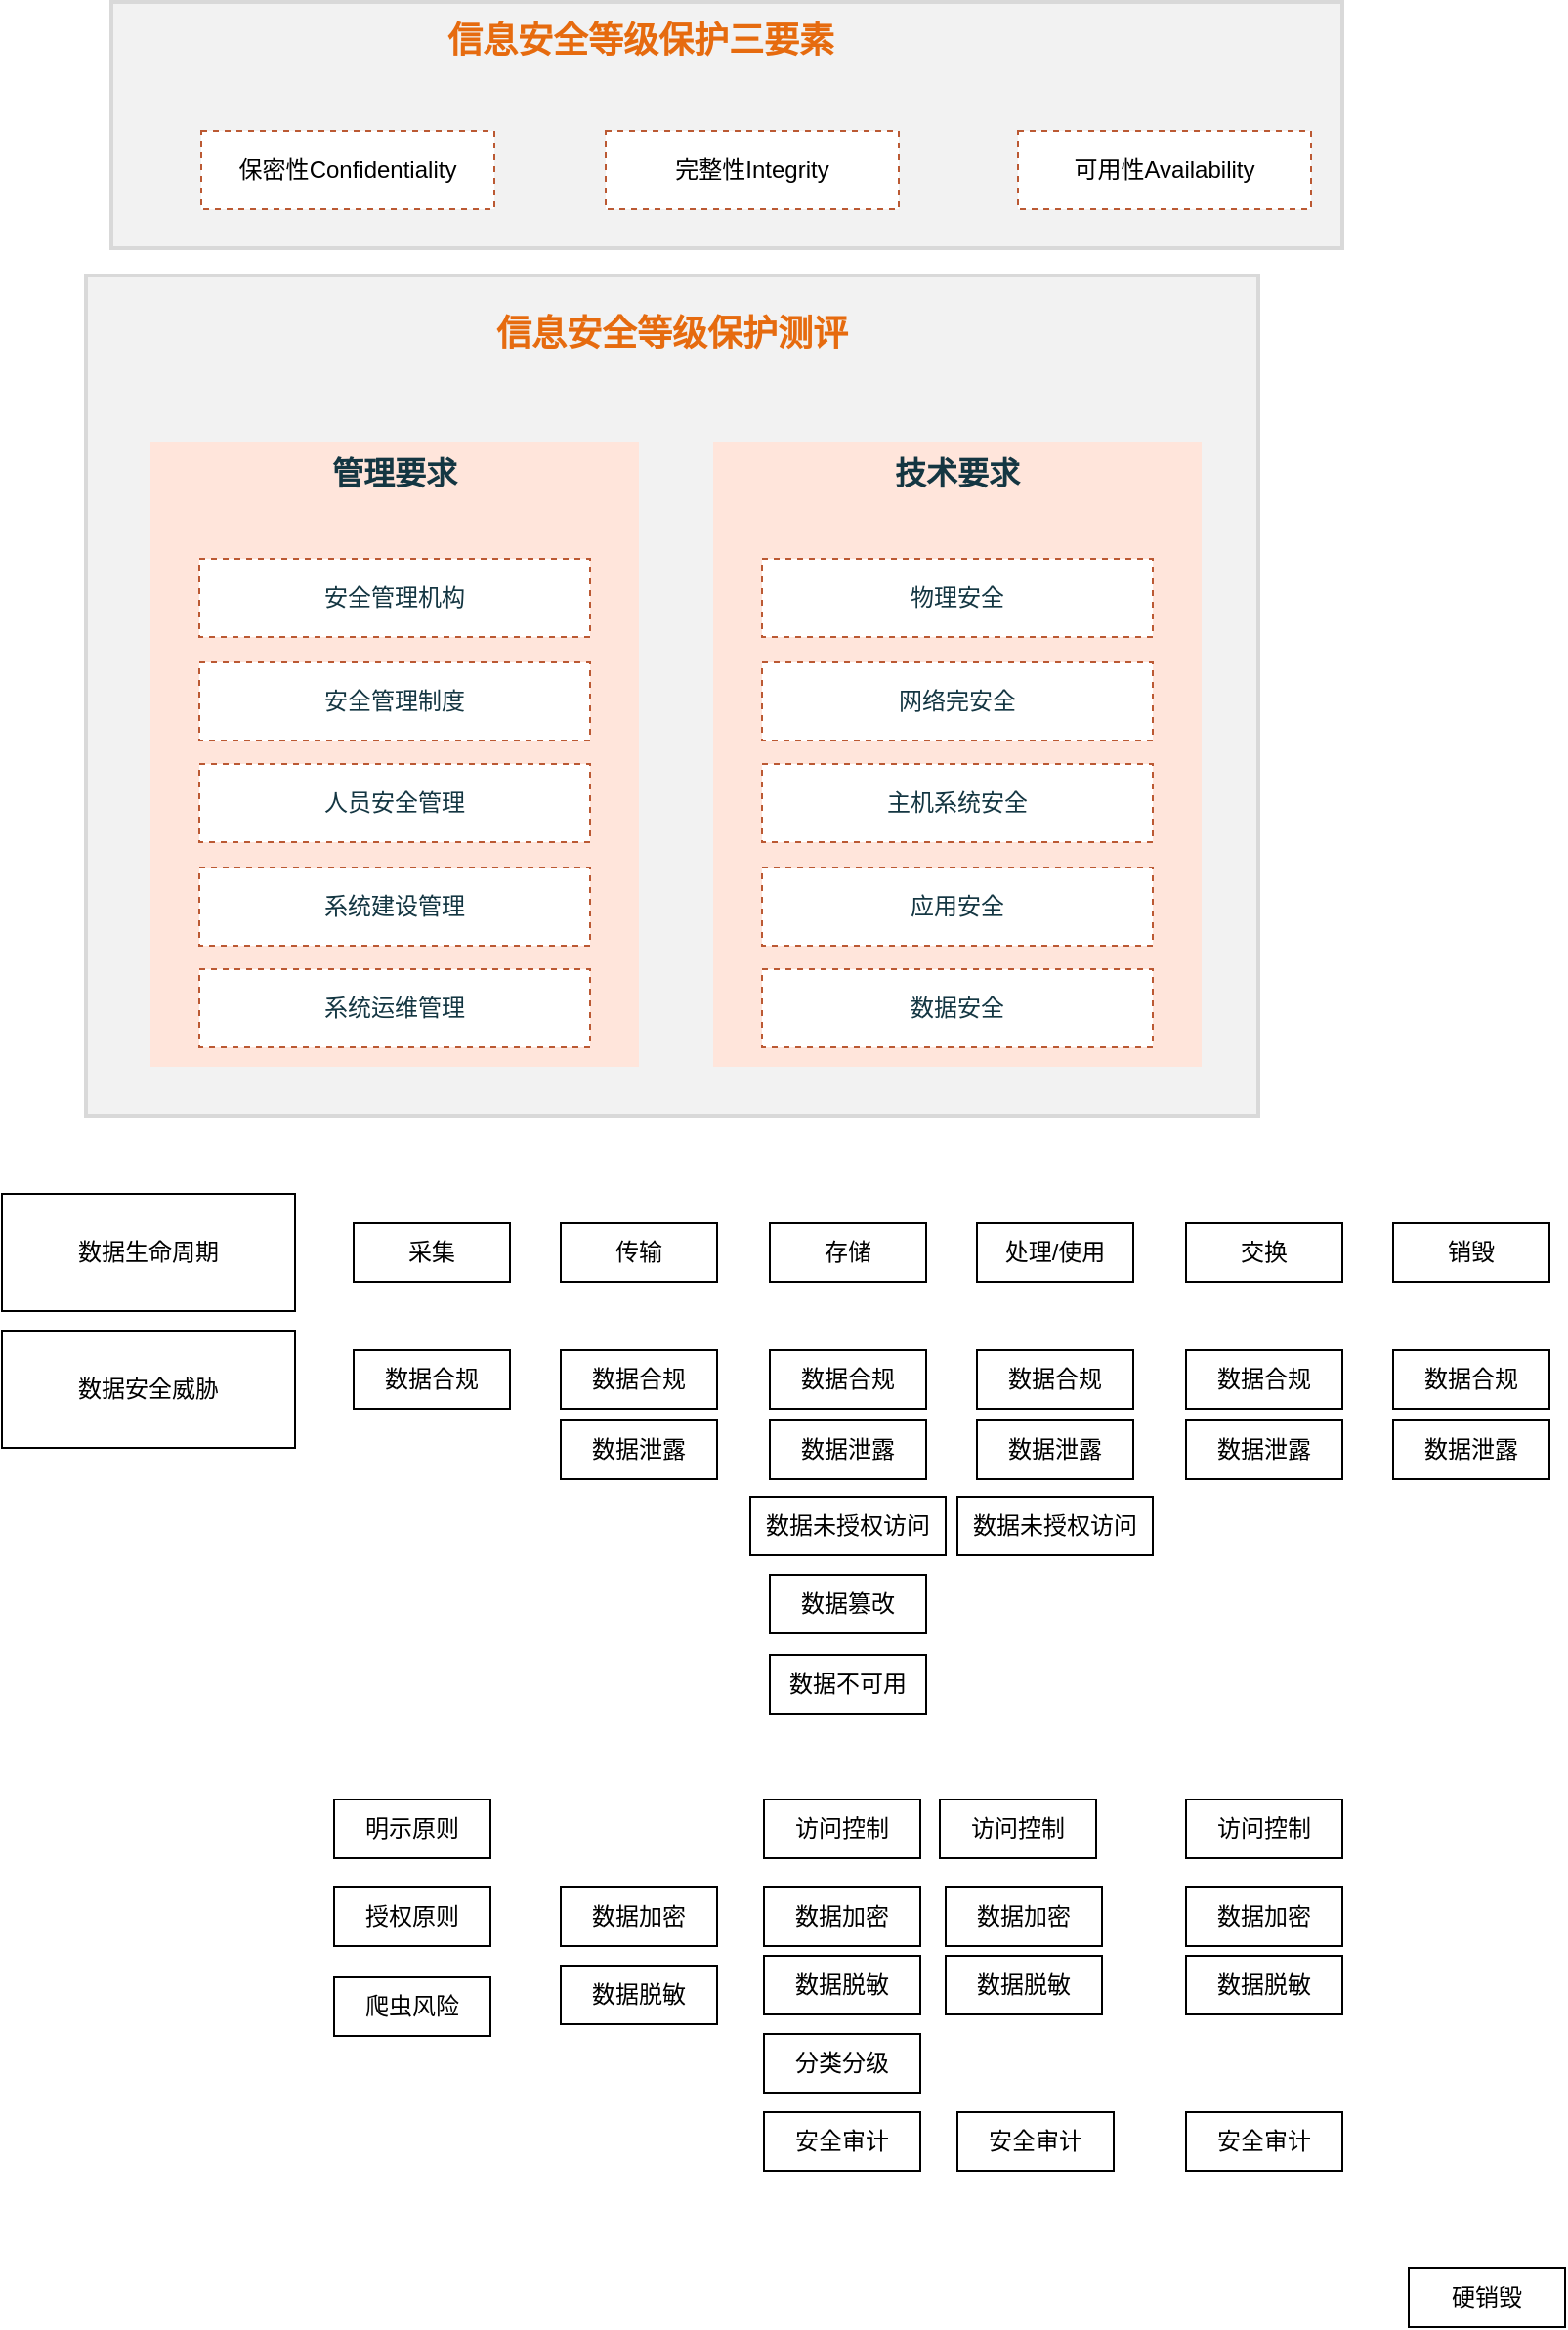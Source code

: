 <mxfile version="16.2.4" type="github">
  <diagram id="-JOhpaFIr6ul0aW_N_dZ" name="第 1 页">
    <mxGraphModel dx="1093" dy="609" grid="1" gridSize="10" guides="1" tooltips="1" connect="1" arrows="1" fold="1" page="1" pageScale="1" pageWidth="827" pageHeight="1169" math="0" shadow="0">
      <root>
        <mxCell id="0" />
        <mxCell id="1" parent="0" />
        <mxCell id="BcR8lCa2Gur--fkkyS4Y-72" value="" style="whiteSpace=wrap;html=1;fontSize=18;fontStyle=1;strokeWidth=2;fillColor=#F2F2F2;strokeColor=#D9D9D9;" vertex="1" parent="1">
          <mxGeometry x="63" y="180" width="600" height="430" as="geometry" />
        </mxCell>
        <mxCell id="Qo1XsZpEyyAop7OG32ix-1" value="数据生命周期" style="rounded=0;whiteSpace=wrap;html=1;" parent="1" vertex="1">
          <mxGeometry x="20" y="650" width="150" height="60" as="geometry" />
        </mxCell>
        <mxCell id="Qo1XsZpEyyAop7OG32ix-2" value="采集" style="rounded=0;whiteSpace=wrap;html=1;" parent="1" vertex="1">
          <mxGeometry x="200" y="665" width="80" height="30" as="geometry" />
        </mxCell>
        <mxCell id="Qo1XsZpEyyAop7OG32ix-3" value="传输" style="rounded=0;whiteSpace=wrap;html=1;" parent="1" vertex="1">
          <mxGeometry x="306" y="665" width="80" height="30" as="geometry" />
        </mxCell>
        <mxCell id="Qo1XsZpEyyAop7OG32ix-4" value="存储" style="rounded=0;whiteSpace=wrap;html=1;" parent="1" vertex="1">
          <mxGeometry x="413" y="665" width="80" height="30" as="geometry" />
        </mxCell>
        <mxCell id="Qo1XsZpEyyAop7OG32ix-5" value="处理/使用" style="rounded=0;whiteSpace=wrap;html=1;" parent="1" vertex="1">
          <mxGeometry x="519" y="665" width="80" height="30" as="geometry" />
        </mxCell>
        <mxCell id="Qo1XsZpEyyAop7OG32ix-6" value="交换" style="rounded=0;whiteSpace=wrap;html=1;" parent="1" vertex="1">
          <mxGeometry x="626" y="665" width="80" height="30" as="geometry" />
        </mxCell>
        <mxCell id="Qo1XsZpEyyAop7OG32ix-7" value="销毁" style="rounded=0;whiteSpace=wrap;html=1;" parent="1" vertex="1">
          <mxGeometry x="732" y="665" width="80" height="30" as="geometry" />
        </mxCell>
        <mxCell id="BcR8lCa2Gur--fkkyS4Y-1" value="数据安全威胁" style="rounded=0;whiteSpace=wrap;html=1;" vertex="1" parent="1">
          <mxGeometry x="20" y="720" width="150" height="60" as="geometry" />
        </mxCell>
        <mxCell id="BcR8lCa2Gur--fkkyS4Y-2" value="数据合规" style="rounded=0;whiteSpace=wrap;html=1;" vertex="1" parent="1">
          <mxGeometry x="200" y="730" width="80" height="30" as="geometry" />
        </mxCell>
        <mxCell id="BcR8lCa2Gur--fkkyS4Y-3" value="数据不可用" style="rounded=0;whiteSpace=wrap;html=1;" vertex="1" parent="1">
          <mxGeometry x="413" y="886" width="80" height="30" as="geometry" />
        </mxCell>
        <mxCell id="BcR8lCa2Gur--fkkyS4Y-4" value="数据未授权访问" style="rounded=0;whiteSpace=wrap;html=1;" vertex="1" parent="1">
          <mxGeometry x="403" y="805" width="100" height="30" as="geometry" />
        </mxCell>
        <mxCell id="BcR8lCa2Gur--fkkyS4Y-5" value="数据泄露" style="rounded=0;whiteSpace=wrap;html=1;" vertex="1" parent="1">
          <mxGeometry x="306" y="766" width="80" height="30" as="geometry" />
        </mxCell>
        <mxCell id="BcR8lCa2Gur--fkkyS4Y-6" value="数据篡改" style="rounded=0;whiteSpace=wrap;html=1;" vertex="1" parent="1">
          <mxGeometry x="413" y="845" width="80" height="30" as="geometry" />
        </mxCell>
        <mxCell id="BcR8lCa2Gur--fkkyS4Y-14" value="数据泄露" style="rounded=0;whiteSpace=wrap;html=1;" vertex="1" parent="1">
          <mxGeometry x="413" y="766" width="80" height="30" as="geometry" />
        </mxCell>
        <mxCell id="BcR8lCa2Gur--fkkyS4Y-15" value="数据泄露" style="rounded=0;whiteSpace=wrap;html=1;" vertex="1" parent="1">
          <mxGeometry x="519" y="766" width="80" height="30" as="geometry" />
        </mxCell>
        <mxCell id="BcR8lCa2Gur--fkkyS4Y-16" value="数据未授权访问" style="rounded=0;whiteSpace=wrap;html=1;" vertex="1" parent="1">
          <mxGeometry x="509" y="805" width="100" height="30" as="geometry" />
        </mxCell>
        <mxCell id="BcR8lCa2Gur--fkkyS4Y-17" value="数据泄露" style="rounded=0;whiteSpace=wrap;html=1;" vertex="1" parent="1">
          <mxGeometry x="626" y="766" width="80" height="30" as="geometry" />
        </mxCell>
        <mxCell id="BcR8lCa2Gur--fkkyS4Y-18" value="数据泄露" style="rounded=0;whiteSpace=wrap;html=1;" vertex="1" parent="1">
          <mxGeometry x="732" y="766" width="80" height="30" as="geometry" />
        </mxCell>
        <mxCell id="BcR8lCa2Gur--fkkyS4Y-19" value="数据合规" style="rounded=0;whiteSpace=wrap;html=1;" vertex="1" parent="1">
          <mxGeometry x="306" y="730" width="80" height="30" as="geometry" />
        </mxCell>
        <mxCell id="BcR8lCa2Gur--fkkyS4Y-20" value="数据合规" style="rounded=0;whiteSpace=wrap;html=1;" vertex="1" parent="1">
          <mxGeometry x="413" y="730" width="80" height="30" as="geometry" />
        </mxCell>
        <mxCell id="BcR8lCa2Gur--fkkyS4Y-21" value="数据合规" style="rounded=0;whiteSpace=wrap;html=1;" vertex="1" parent="1">
          <mxGeometry x="519" y="730" width="80" height="30" as="geometry" />
        </mxCell>
        <mxCell id="BcR8lCa2Gur--fkkyS4Y-22" value="数据合规" style="rounded=0;whiteSpace=wrap;html=1;" vertex="1" parent="1">
          <mxGeometry x="626" y="730" width="80" height="30" as="geometry" />
        </mxCell>
        <mxCell id="BcR8lCa2Gur--fkkyS4Y-23" value="数据合规" style="rounded=0;whiteSpace=wrap;html=1;" vertex="1" parent="1">
          <mxGeometry x="732" y="730" width="80" height="30" as="geometry" />
        </mxCell>
        <mxCell id="BcR8lCa2Gur--fkkyS4Y-37" value="授权原则" style="rounded=0;whiteSpace=wrap;html=1;" vertex="1" parent="1">
          <mxGeometry x="190" y="1005" width="80" height="30" as="geometry" />
        </mxCell>
        <mxCell id="BcR8lCa2Gur--fkkyS4Y-38" value="明示原则" style="rounded=0;whiteSpace=wrap;html=1;" vertex="1" parent="1">
          <mxGeometry x="190" y="960" width="80" height="30" as="geometry" />
        </mxCell>
        <mxCell id="BcR8lCa2Gur--fkkyS4Y-39" value="数据加密" style="rounded=0;whiteSpace=wrap;html=1;" vertex="1" parent="1">
          <mxGeometry x="306" y="1005" width="80" height="30" as="geometry" />
        </mxCell>
        <mxCell id="BcR8lCa2Gur--fkkyS4Y-40" value="数据脱敏" style="rounded=0;whiteSpace=wrap;html=1;" vertex="1" parent="1">
          <mxGeometry x="306" y="1045" width="80" height="30" as="geometry" />
        </mxCell>
        <mxCell id="BcR8lCa2Gur--fkkyS4Y-41" value="爬虫风险" style="rounded=0;whiteSpace=wrap;html=1;" vertex="1" parent="1">
          <mxGeometry x="190" y="1051" width="80" height="30" as="geometry" />
        </mxCell>
        <mxCell id="BcR8lCa2Gur--fkkyS4Y-44" value="数据加密" style="rounded=0;whiteSpace=wrap;html=1;" vertex="1" parent="1">
          <mxGeometry x="410" y="1005" width="80" height="30" as="geometry" />
        </mxCell>
        <mxCell id="BcR8lCa2Gur--fkkyS4Y-45" value="访问控制" style="rounded=0;whiteSpace=wrap;html=1;" vertex="1" parent="1">
          <mxGeometry x="410" y="960" width="80" height="30" as="geometry" />
        </mxCell>
        <mxCell id="BcR8lCa2Gur--fkkyS4Y-47" value="数据脱敏" style="rounded=0;whiteSpace=wrap;html=1;" vertex="1" parent="1">
          <mxGeometry x="410" y="1040" width="80" height="30" as="geometry" />
        </mxCell>
        <mxCell id="BcR8lCa2Gur--fkkyS4Y-48" value="分类分级" style="rounded=0;whiteSpace=wrap;html=1;" vertex="1" parent="1">
          <mxGeometry x="410" y="1080" width="80" height="30" as="geometry" />
        </mxCell>
        <mxCell id="BcR8lCa2Gur--fkkyS4Y-49" value="安全审计" style="rounded=0;whiteSpace=wrap;html=1;" vertex="1" parent="1">
          <mxGeometry x="410" y="1120" width="80" height="30" as="geometry" />
        </mxCell>
        <mxCell id="BcR8lCa2Gur--fkkyS4Y-50" value="硬销毁" style="rounded=0;whiteSpace=wrap;html=1;" vertex="1" parent="1">
          <mxGeometry x="740" y="1200" width="80" height="30" as="geometry" />
        </mxCell>
        <mxCell id="BcR8lCa2Gur--fkkyS4Y-51" value="访问控制" style="rounded=0;whiteSpace=wrap;html=1;" vertex="1" parent="1">
          <mxGeometry x="500" y="960" width="80" height="30" as="geometry" />
        </mxCell>
        <mxCell id="BcR8lCa2Gur--fkkyS4Y-53" value="安全审计" style="rounded=0;whiteSpace=wrap;html=1;" vertex="1" parent="1">
          <mxGeometry x="509" y="1120" width="80" height="30" as="geometry" />
        </mxCell>
        <mxCell id="BcR8lCa2Gur--fkkyS4Y-54" value="数据脱敏" style="rounded=0;whiteSpace=wrap;html=1;" vertex="1" parent="1">
          <mxGeometry x="503" y="1040" width="80" height="30" as="geometry" />
        </mxCell>
        <mxCell id="BcR8lCa2Gur--fkkyS4Y-55" value="数据加密" style="rounded=0;whiteSpace=wrap;html=1;" vertex="1" parent="1">
          <mxGeometry x="503" y="1005" width="80" height="30" as="geometry" />
        </mxCell>
        <mxCell id="BcR8lCa2Gur--fkkyS4Y-56" value="数据脱敏" style="rounded=0;whiteSpace=wrap;html=1;" vertex="1" parent="1">
          <mxGeometry x="626" y="1040" width="80" height="30" as="geometry" />
        </mxCell>
        <mxCell id="BcR8lCa2Gur--fkkyS4Y-57" value="数据加密" style="rounded=0;whiteSpace=wrap;html=1;" vertex="1" parent="1">
          <mxGeometry x="626" y="1005" width="80" height="30" as="geometry" />
        </mxCell>
        <mxCell id="BcR8lCa2Gur--fkkyS4Y-58" value="访问控制" style="rounded=0;whiteSpace=wrap;html=1;" vertex="1" parent="1">
          <mxGeometry x="626" y="960" width="80" height="30" as="geometry" />
        </mxCell>
        <mxCell id="BcR8lCa2Gur--fkkyS4Y-59" value="安全审计" style="rounded=0;whiteSpace=wrap;html=1;" vertex="1" parent="1">
          <mxGeometry x="626" y="1120" width="80" height="30" as="geometry" />
        </mxCell>
        <mxCell id="BcR8lCa2Gur--fkkyS4Y-62" value="" style="whiteSpace=wrap;html=1;fontSize=18;fontStyle=1;strokeWidth=2;fillColor=#F2F2F2;strokeColor=#D9D9D9;" vertex="1" parent="1">
          <mxGeometry x="76" y="40" width="630" height="126" as="geometry" />
        </mxCell>
        <mxCell id="BcR8lCa2Gur--fkkyS4Y-63" value="&lt;span style=&quot;color: rgb(0 , 0 , 0)&quot;&gt;保密性&lt;/span&gt;&lt;span style=&quot;color: rgb(0 , 0 , 0)&quot;&gt;Confidentiality&lt;/span&gt;" style="whiteSpace=wrap;html=1;fillColor=#FFFFFF;strokeColor=#BB5933;fontColor=#143642;dashed=1;" vertex="1" parent="1">
          <mxGeometry x="122" y="106" width="150" height="40" as="geometry" />
        </mxCell>
        <mxCell id="BcR8lCa2Gur--fkkyS4Y-64" value="&lt;span style=&quot;color: rgb(0 , 0 , 0)&quot;&gt;可用性&lt;/span&gt;&lt;span style=&quot;color: rgb(0 , 0 , 0)&quot;&gt;Availability&lt;/span&gt;" style="whiteSpace=wrap;html=1;fillColor=#FFFFFF;strokeColor=#BB5933;fontColor=#143642;dashed=1;" vertex="1" parent="1">
          <mxGeometry x="540" y="106" width="150" height="40" as="geometry" />
        </mxCell>
        <mxCell id="BcR8lCa2Gur--fkkyS4Y-65" value="&lt;span style=&quot;color: rgb(0 , 0 , 0)&quot;&gt;完整性&lt;/span&gt;&lt;span style=&quot;color: rgb(0 , 0 , 0)&quot;&gt;Integrity&lt;/span&gt;" style="whiteSpace=wrap;html=1;fillColor=#FFFFFF;strokeColor=#BB5933;fontColor=#143642;dashed=1;" vertex="1" parent="1">
          <mxGeometry x="329" y="106" width="150" height="40" as="geometry" />
        </mxCell>
        <mxCell id="BcR8lCa2Gur--fkkyS4Y-69" value="信息安全等级保护三要素" style="whiteSpace=wrap;html=1;fillColor=none;strokeColor=none;fontStyle=1;fontSize=18;fontColor=#E66B0F;" vertex="1" parent="1">
          <mxGeometry x="232" y="40" width="230" height="40" as="geometry" />
        </mxCell>
        <mxCell id="BcR8lCa2Gur--fkkyS4Y-73" value="信息安全等级保护测评" style="whiteSpace=wrap;html=1;fillColor=none;strokeColor=none;fontStyle=1;fontSize=18;fontColor=#E66B0F;" vertex="1" parent="1">
          <mxGeometry x="244" y="190" width="238" height="40" as="geometry" />
        </mxCell>
        <mxCell id="BcR8lCa2Gur--fkkyS4Y-81" value="技术要求" style="whiteSpace=wrap;html=1;align=center;verticalAlign=top;fontSize=16;fontStyle=1;fillColor=#FFE5DB;strokeColor=none;fontColor=#143642;" vertex="1" parent="1">
          <mxGeometry x="384" y="265" width="250" height="320" as="geometry" />
        </mxCell>
        <mxCell id="BcR8lCa2Gur--fkkyS4Y-82" value="主机系统安全" style="whiteSpace=wrap;html=1;fillColor=#FFFFFF;strokeColor=#BB5933;fontColor=#143642;dashed=1;" vertex="1" parent="1">
          <mxGeometry x="409" y="430" width="200" height="40" as="geometry" />
        </mxCell>
        <mxCell id="BcR8lCa2Gur--fkkyS4Y-83" value="网络完安全" style="whiteSpace=wrap;html=1;fillColor=#FFFFFF;strokeColor=#BB5933;fontColor=#143642;dashed=1;" vertex="1" parent="1">
          <mxGeometry x="409" y="378" width="200" height="40" as="geometry" />
        </mxCell>
        <mxCell id="BcR8lCa2Gur--fkkyS4Y-84" value="应用安全" style="whiteSpace=wrap;html=1;fillColor=#FFFFFF;strokeColor=#BB5933;fontColor=#143642;dashed=1;" vertex="1" parent="1">
          <mxGeometry x="409" y="483" width="200" height="40" as="geometry" />
        </mxCell>
        <mxCell id="BcR8lCa2Gur--fkkyS4Y-85" value="数据安全" style="whiteSpace=wrap;html=1;fillColor=#FFFFFF;strokeColor=#BB5933;fontColor=#143642;dashed=1;" vertex="1" parent="1">
          <mxGeometry x="409" y="535" width="200" height="40" as="geometry" />
        </mxCell>
        <mxCell id="BcR8lCa2Gur--fkkyS4Y-86" value="物理安全" style="whiteSpace=wrap;html=1;fillColor=#FFFFFF;strokeColor=#BB5933;fontColor=#143642;dashed=1;" vertex="1" parent="1">
          <mxGeometry x="409" y="325" width="200" height="40" as="geometry" />
        </mxCell>
        <mxCell id="BcR8lCa2Gur--fkkyS4Y-87" value="管理要求" style="whiteSpace=wrap;html=1;align=center;verticalAlign=top;fontSize=16;fontStyle=1;fillColor=#FFE5DB;strokeColor=none;fontColor=#143642;" vertex="1" parent="1">
          <mxGeometry x="96" y="265" width="250" height="320" as="geometry" />
        </mxCell>
        <mxCell id="BcR8lCa2Gur--fkkyS4Y-88" value="人员安全管理" style="whiteSpace=wrap;html=1;fillColor=#FFFFFF;strokeColor=#BB5933;fontColor=#143642;dashed=1;" vertex="1" parent="1">
          <mxGeometry x="121" y="430" width="200" height="40" as="geometry" />
        </mxCell>
        <mxCell id="BcR8lCa2Gur--fkkyS4Y-89" value="安全管理制度" style="whiteSpace=wrap;html=1;fillColor=#FFFFFF;strokeColor=#BB5933;fontColor=#143642;dashed=1;" vertex="1" parent="1">
          <mxGeometry x="121" y="378" width="200" height="40" as="geometry" />
        </mxCell>
        <mxCell id="BcR8lCa2Gur--fkkyS4Y-90" value="系统建设管理" style="whiteSpace=wrap;html=1;fillColor=#FFFFFF;strokeColor=#BB5933;fontColor=#143642;dashed=1;" vertex="1" parent="1">
          <mxGeometry x="121" y="483" width="200" height="40" as="geometry" />
        </mxCell>
        <mxCell id="BcR8lCa2Gur--fkkyS4Y-91" value="系统运维管理" style="whiteSpace=wrap;html=1;fillColor=#FFFFFF;strokeColor=#BB5933;fontColor=#143642;dashed=1;" vertex="1" parent="1">
          <mxGeometry x="121" y="535" width="200" height="40" as="geometry" />
        </mxCell>
        <mxCell id="BcR8lCa2Gur--fkkyS4Y-92" value="安全管理机构" style="whiteSpace=wrap;html=1;fillColor=#FFFFFF;strokeColor=#BB5933;fontColor=#143642;dashed=1;" vertex="1" parent="1">
          <mxGeometry x="121" y="325" width="200" height="40" as="geometry" />
        </mxCell>
      </root>
    </mxGraphModel>
  </diagram>
</mxfile>
